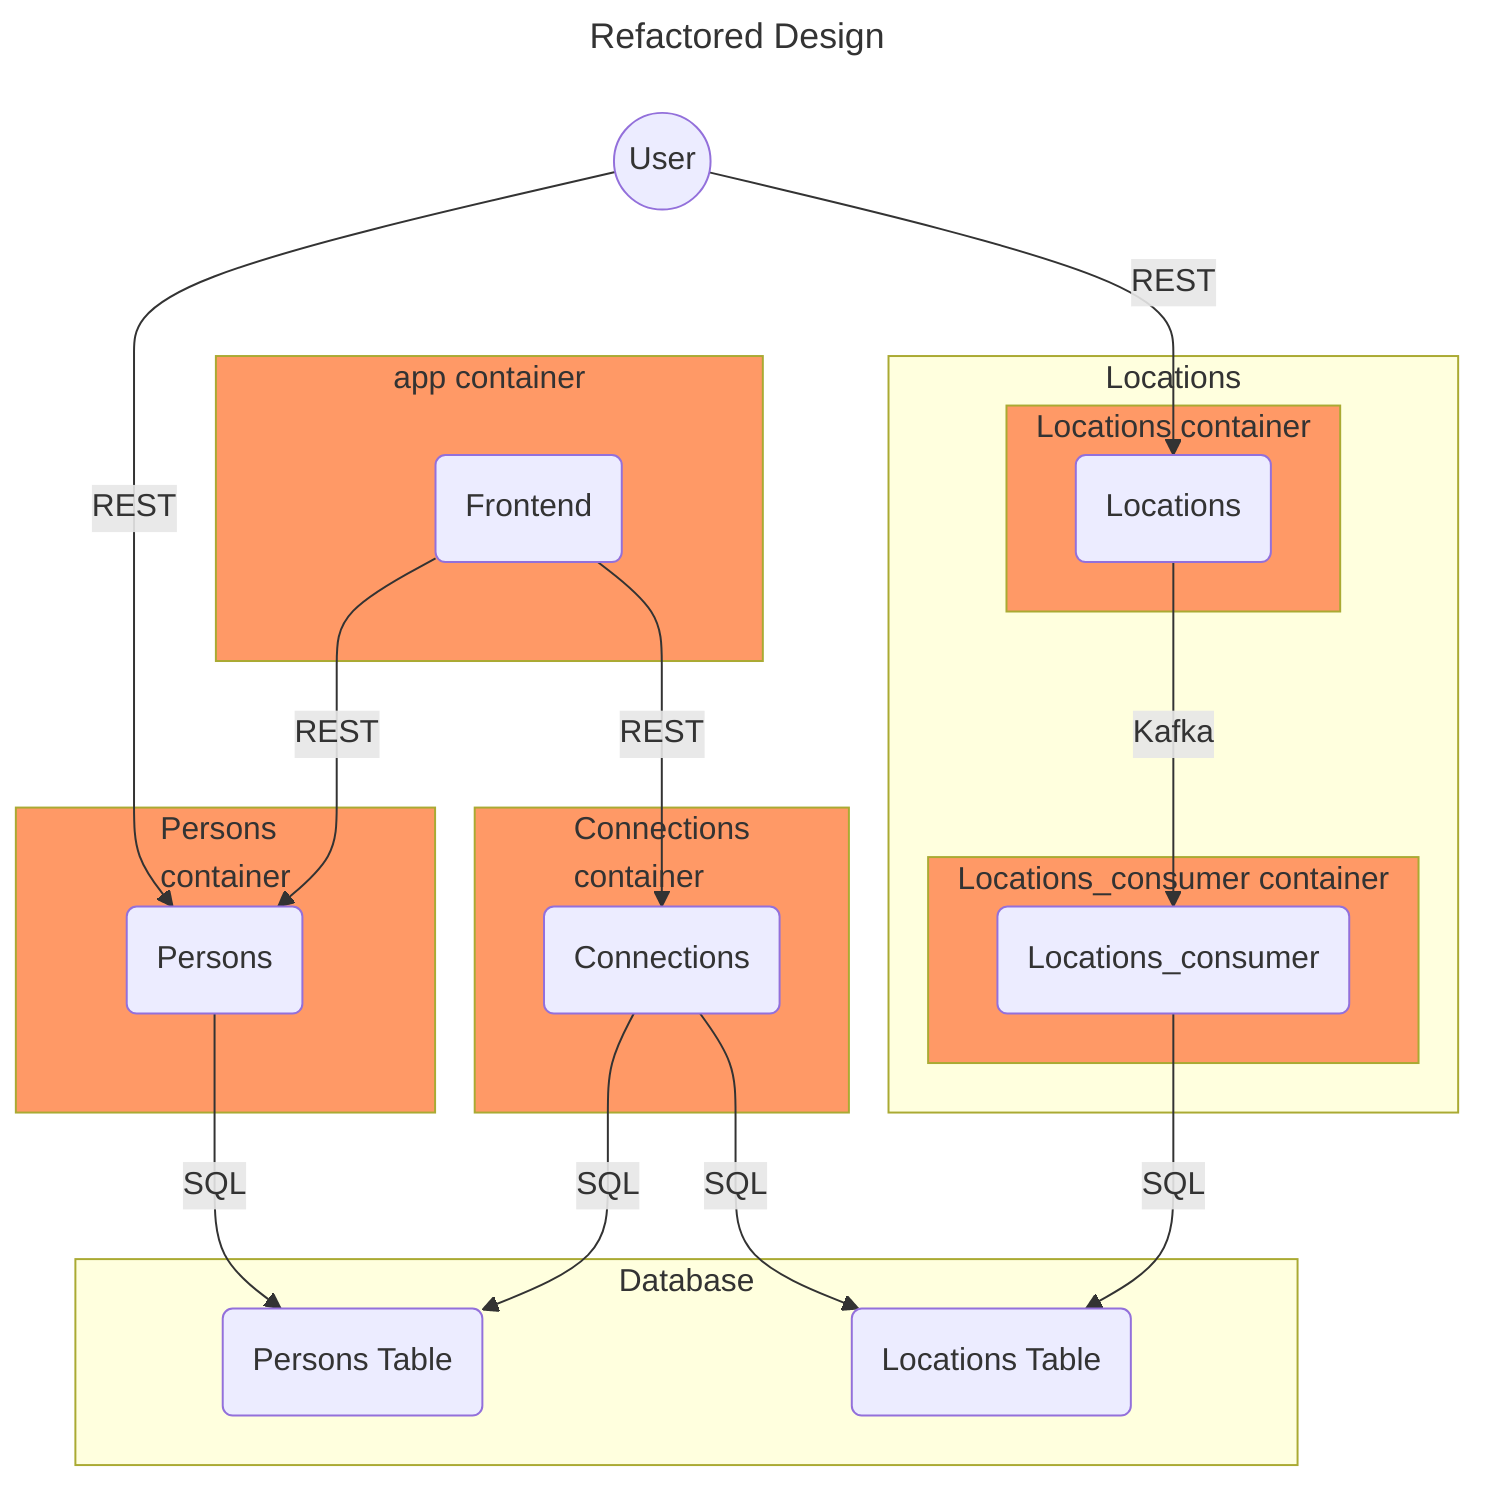 ---
title: Refactored Design
---
graph TD
    USER((User)) --> | REST | PERSONS
    USER((User)) --> | REST | LOCATIONS
    UI(Frontend) --> | REST | PERSONS(Persons)
    UI --> | REST | CONNECTIONS(Connections)
    PERSONS --> | SQL | DBP(Persons Table)
    LOCATIONS(Locations) --> | Kafka | LOC_CONSUMER(Locations_consumer)
    LOC_CONSUMER(Locations_consumer) --> | SQL | DBL(Locations Table)
    CONNECTIONS --> | SQL | DBP
    CONNECTIONS --> | SQL | DBL
    subgraph SUBA ["app container"]
        UI
    end
    subgraph SUBP ["Persons<br>container"]
        PERSONS
    end
    subgraph SUBL ["Locations"]
        subgraph SUBL1 ["Locations container"]
            LOCATIONS
        end
        subgraph SUBL2 ["Locations_consumer container"]
            LOC_CONSUMER
        end
    end
    subgraph SUBC ["Connections<br>container"]
        CONNECTIONS
    end
    subgraph SUBD ["Database"]
        DBL
        DBP
    end

    classDef orange fill:#f96
    class SUBA,SUBC,SUBL1,SUBL2,SUBP orange